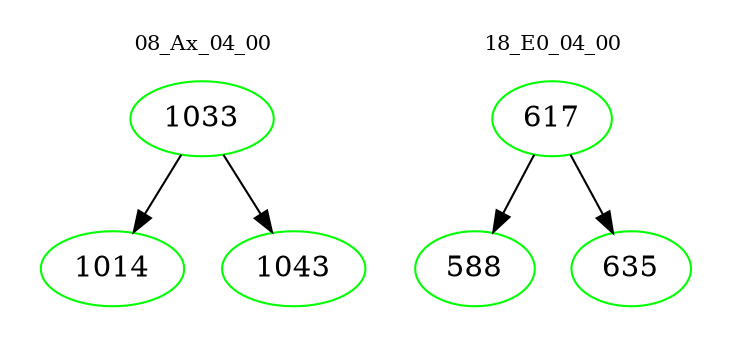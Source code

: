 digraph{
subgraph cluster_0 {
color = white
label = "08_Ax_04_00";
fontsize=10;
T0_1033 [label="1033", color="green"]
T0_1033 -> T0_1014 [color="black"]
T0_1014 [label="1014", color="green"]
T0_1033 -> T0_1043 [color="black"]
T0_1043 [label="1043", color="green"]
}
subgraph cluster_1 {
color = white
label = "18_E0_04_00";
fontsize=10;
T1_617 [label="617", color="green"]
T1_617 -> T1_588 [color="black"]
T1_588 [label="588", color="green"]
T1_617 -> T1_635 [color="black"]
T1_635 [label="635", color="green"]
}
}

